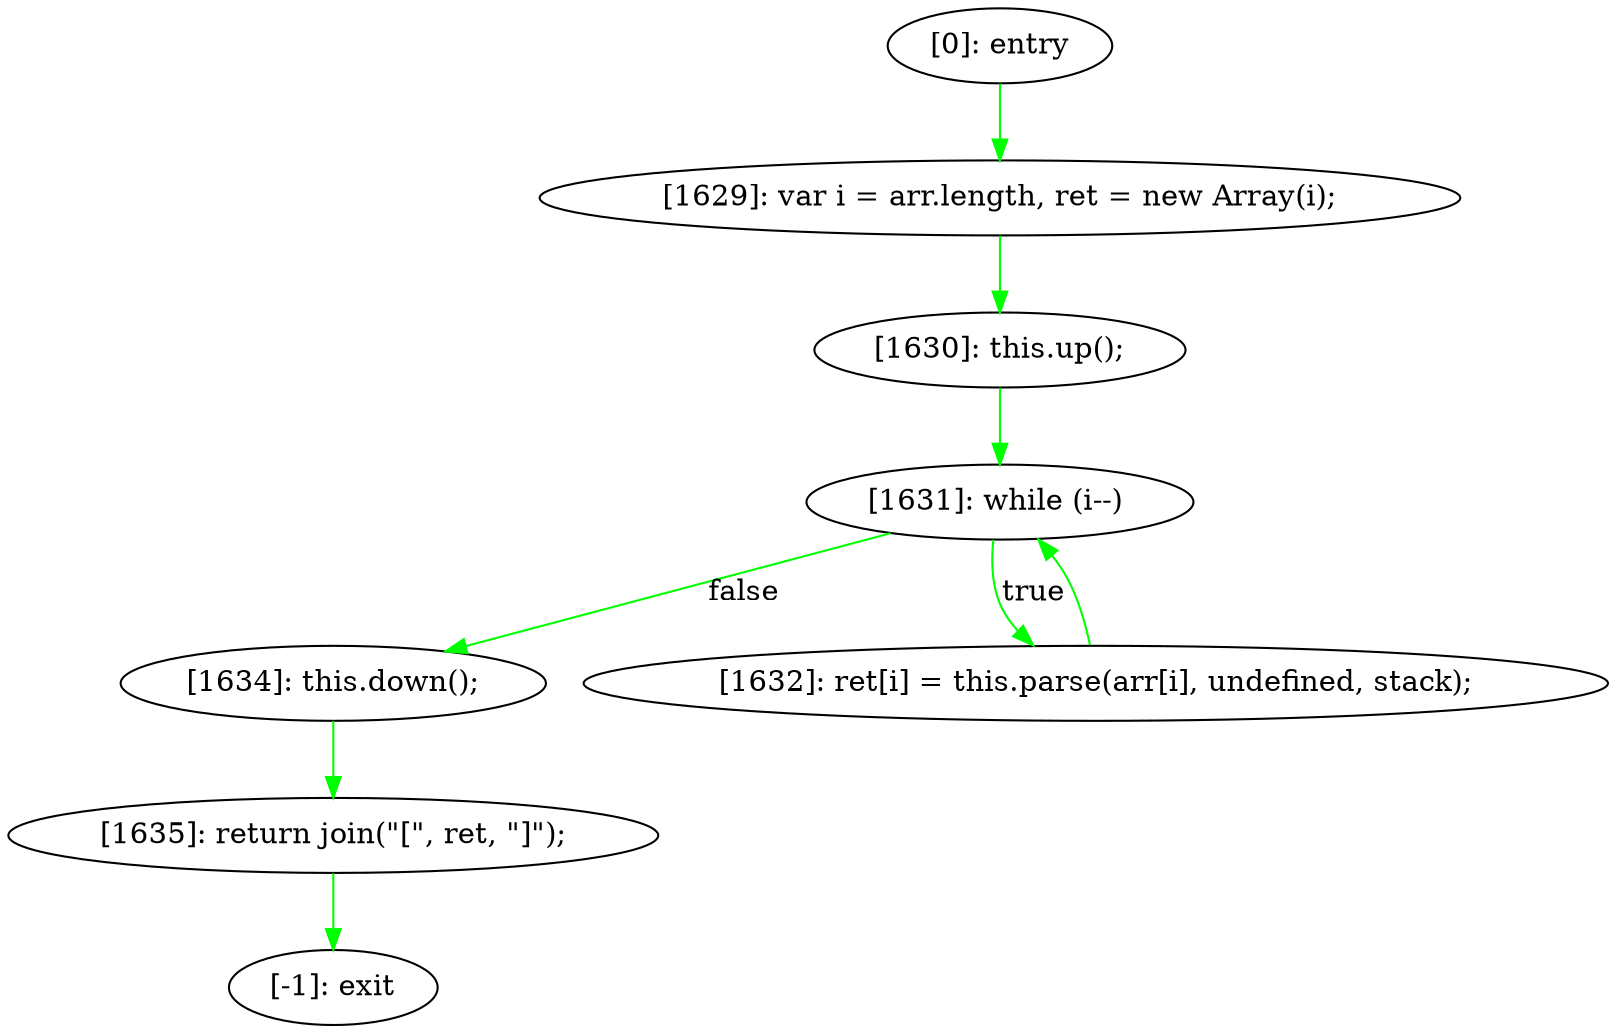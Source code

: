 digraph {
"0" [label="[1634]: this.down();\n"] 
"1" [label="[-1]: exit"] 
"2" [label="[1629]: var i = arr.length, ret = new Array(i);\n"] 
"3" [label="[1635]: return join(\"[\", ret, \"]\");\n"] 
"4" [label="[0]: entry"] 
"5" [label="[1631]: while (i--) "] 
"6" [label="[1632]: ret[i] = this.parse(arr[i], undefined, stack);\n"] 
"7" [label="[1630]: this.up();\n"] 
"0" -> "3" [label="" color="green"] 
"2" -> "7" [label="" color="green"] 
"3" -> "1" [label="" color="green"] 
"4" -> "2" [label="" color="green"] 
"5" -> "0" [label="false" color="green"] 
"5" -> "6" [label="true" color="green"] 
"6" -> "5" [label="" color="green"] 
"7" -> "5" [label="" color="green"] 
}
